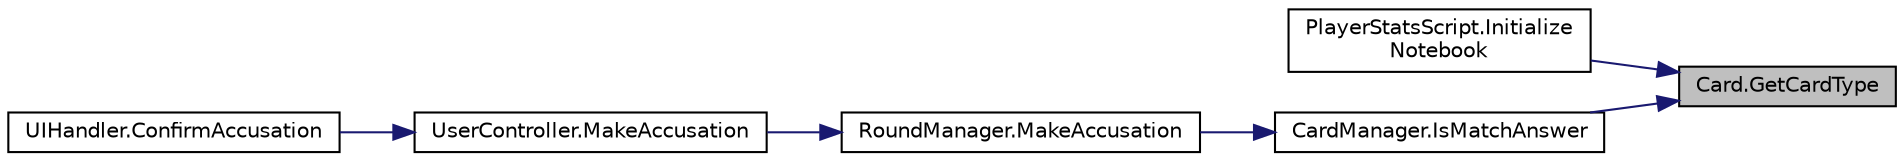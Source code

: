 digraph "Card.GetCardType"
{
 // LATEX_PDF_SIZE
  edge [fontname="Helvetica",fontsize="10",labelfontname="Helvetica",labelfontsize="10"];
  node [fontname="Helvetica",fontsize="10",shape=record];
  rankdir="RL";
  Node1 [label="Card.GetCardType",height=0.2,width=0.4,color="black", fillcolor="grey75", style="filled", fontcolor="black",tooltip=" "];
  Node1 -> Node2 [dir="back",color="midnightblue",fontsize="10",style="solid"];
  Node2 [label="PlayerStatsScript.Initialize\lNotebook",height=0.2,width=0.4,color="black", fillcolor="white", style="filled",URL="$class_player_stats_script.html#a54cae1c61ecf8a4af6ae97724b0dc725",tooltip="Initialise the notebook"];
  Node1 -> Node3 [dir="back",color="midnightblue",fontsize="10",style="solid"];
  Node3 [label="CardManager.IsMatchAnswer",height=0.2,width=0.4,color="black", fillcolor="white", style="filled",URL="$class_card_manager.html#a3aa02d8bc476530b2e8e18019aa8a00e",tooltip="check if the cards passed matches the answer"];
  Node3 -> Node4 [dir="back",color="midnightblue",fontsize="10",style="solid"];
  Node4 [label="RoundManager.MakeAccusation",height=0.2,width=0.4,color="black", fillcolor="white", style="filled",URL="$class_round_manager.html#ab691cd5cd773e23822b237834b1fcb0a",tooltip="to have the current player to make an accusation eliminates the player if it is wrong wins the game i..."];
  Node4 -> Node5 [dir="back",color="midnightblue",fontsize="10",style="solid"];
  Node5 [label="UserController.MakeAccusation",height=0.2,width=0.4,color="black", fillcolor="white", style="filled",URL="$class_user_controller.html#aa90e4e2fed6b1d661933450f430b95ba",tooltip=" "];
  Node5 -> Node6 [dir="back",color="midnightblue",fontsize="10",style="solid"];
  Node6 [label="UIHandler.ConfirmAccusation",height=0.2,width=0.4,color="black", fillcolor="white", style="filled",URL="$class_u_i_handler.html#adc2ae7669cebeb4d9109002f0d3e8c7a",tooltip=" "];
}
